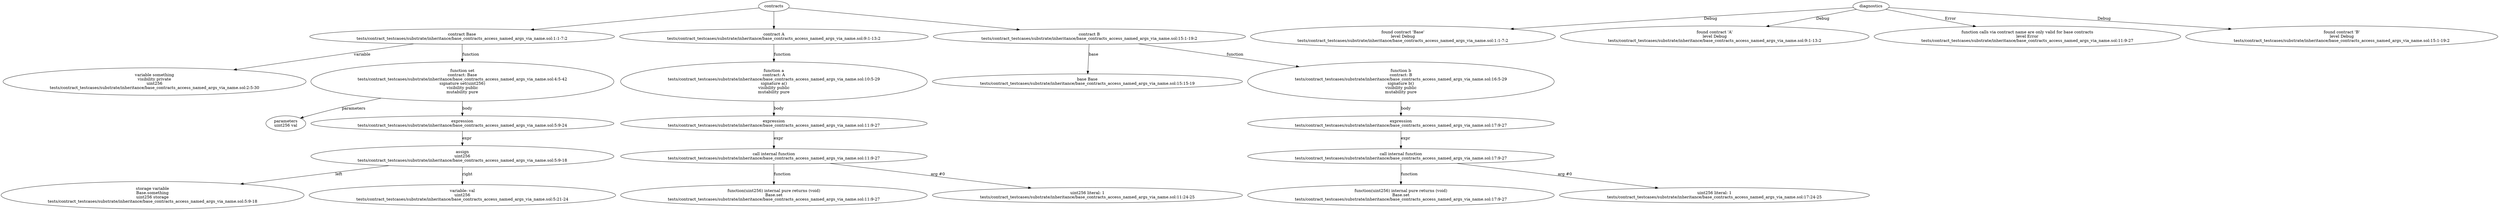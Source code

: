 strict digraph "tests/contract_testcases/substrate/inheritance/base_contracts_access_named_args_via_name.sol" {
	contract [label="contract Base\ntests/contract_testcases/substrate/inheritance/base_contracts_access_named_args_via_name.sol:1:1-7:2"]
	var [label="variable something\nvisibility private\nuint256\ntests/contract_testcases/substrate/inheritance/base_contracts_access_named_args_via_name.sol:2:5-30"]
	set [label="function set\ncontract: Base\ntests/contract_testcases/substrate/inheritance/base_contracts_access_named_args_via_name.sol:4:5-42\nsignature set(uint256)\nvisibility public\nmutability pure"]
	parameters [label="parameters\nuint256 val"]
	expr [label="expression\ntests/contract_testcases/substrate/inheritance/base_contracts_access_named_args_via_name.sol:5:9-24"]
	assign [label="assign\nuint256\ntests/contract_testcases/substrate/inheritance/base_contracts_access_named_args_via_name.sol:5:9-18"]
	storage_var [label="storage variable\nBase.something\nuint256 storage\ntests/contract_testcases/substrate/inheritance/base_contracts_access_named_args_via_name.sol:5:9-18"]
	variable [label="variable: val\nuint256\ntests/contract_testcases/substrate/inheritance/base_contracts_access_named_args_via_name.sol:5:21-24"]
	contract_9 [label="contract A\ntests/contract_testcases/substrate/inheritance/base_contracts_access_named_args_via_name.sol:9:1-13:2"]
	a [label="function a\ncontract: A\ntests/contract_testcases/substrate/inheritance/base_contracts_access_named_args_via_name.sol:10:5-29\nsignature a()\nvisibility public\nmutability pure"]
	expr_11 [label="expression\ntests/contract_testcases/substrate/inheritance/base_contracts_access_named_args_via_name.sol:11:9-27"]
	call_internal_function [label="call internal function\ntests/contract_testcases/substrate/inheritance/base_contracts_access_named_args_via_name.sol:11:9-27"]
	internal_function [label="function(uint256) internal pure returns (void)\nBase.set\ntests/contract_testcases/substrate/inheritance/base_contracts_access_named_args_via_name.sol:11:9-27"]
	number_literal [label="uint256 literal: 1\ntests/contract_testcases/substrate/inheritance/base_contracts_access_named_args_via_name.sol:11:24-25"]
	contract_15 [label="contract B\ntests/contract_testcases/substrate/inheritance/base_contracts_access_named_args_via_name.sol:15:1-19:2"]
	base [label="base Base\ntests/contract_testcases/substrate/inheritance/base_contracts_access_named_args_via_name.sol:15:15-19"]
	b [label="function b\ncontract: B\ntests/contract_testcases/substrate/inheritance/base_contracts_access_named_args_via_name.sol:16:5-29\nsignature b()\nvisibility public\nmutability pure"]
	expr_18 [label="expression\ntests/contract_testcases/substrate/inheritance/base_contracts_access_named_args_via_name.sol:17:9-27"]
	call_internal_function_19 [label="call internal function\ntests/contract_testcases/substrate/inheritance/base_contracts_access_named_args_via_name.sol:17:9-27"]
	internal_function_20 [label="function(uint256) internal pure returns (void)\nBase.set\ntests/contract_testcases/substrate/inheritance/base_contracts_access_named_args_via_name.sol:17:9-27"]
	number_literal_21 [label="uint256 literal: 1\ntests/contract_testcases/substrate/inheritance/base_contracts_access_named_args_via_name.sol:17:24-25"]
	diagnostic [label="found contract 'Base'\nlevel Debug\ntests/contract_testcases/substrate/inheritance/base_contracts_access_named_args_via_name.sol:1:1-7:2"]
	diagnostic_24 [label="found contract 'A'\nlevel Debug\ntests/contract_testcases/substrate/inheritance/base_contracts_access_named_args_via_name.sol:9:1-13:2"]
	diagnostic_25 [label="function calls via contract name are only valid for base contracts\nlevel Error\ntests/contract_testcases/substrate/inheritance/base_contracts_access_named_args_via_name.sol:11:9-27"]
	diagnostic_26 [label="found contract 'B'\nlevel Debug\ntests/contract_testcases/substrate/inheritance/base_contracts_access_named_args_via_name.sol:15:1-19:2"]
	contracts -> contract
	contract -> var [label="variable"]
	contract -> set [label="function"]
	set -> parameters [label="parameters"]
	set -> expr [label="body"]
	expr -> assign [label="expr"]
	assign -> storage_var [label="left"]
	assign -> variable [label="right"]
	contracts -> contract_9
	contract_9 -> a [label="function"]
	a -> expr_11 [label="body"]
	expr_11 -> call_internal_function [label="expr"]
	call_internal_function -> internal_function [label="function"]
	call_internal_function -> number_literal [label="arg #0"]
	contracts -> contract_15
	contract_15 -> base [label="base"]
	contract_15 -> b [label="function"]
	b -> expr_18 [label="body"]
	expr_18 -> call_internal_function_19 [label="expr"]
	call_internal_function_19 -> internal_function_20 [label="function"]
	call_internal_function_19 -> number_literal_21 [label="arg #0"]
	diagnostics -> diagnostic [label="Debug"]
	diagnostics -> diagnostic_24 [label="Debug"]
	diagnostics -> diagnostic_25 [label="Error"]
	diagnostics -> diagnostic_26 [label="Debug"]
}
